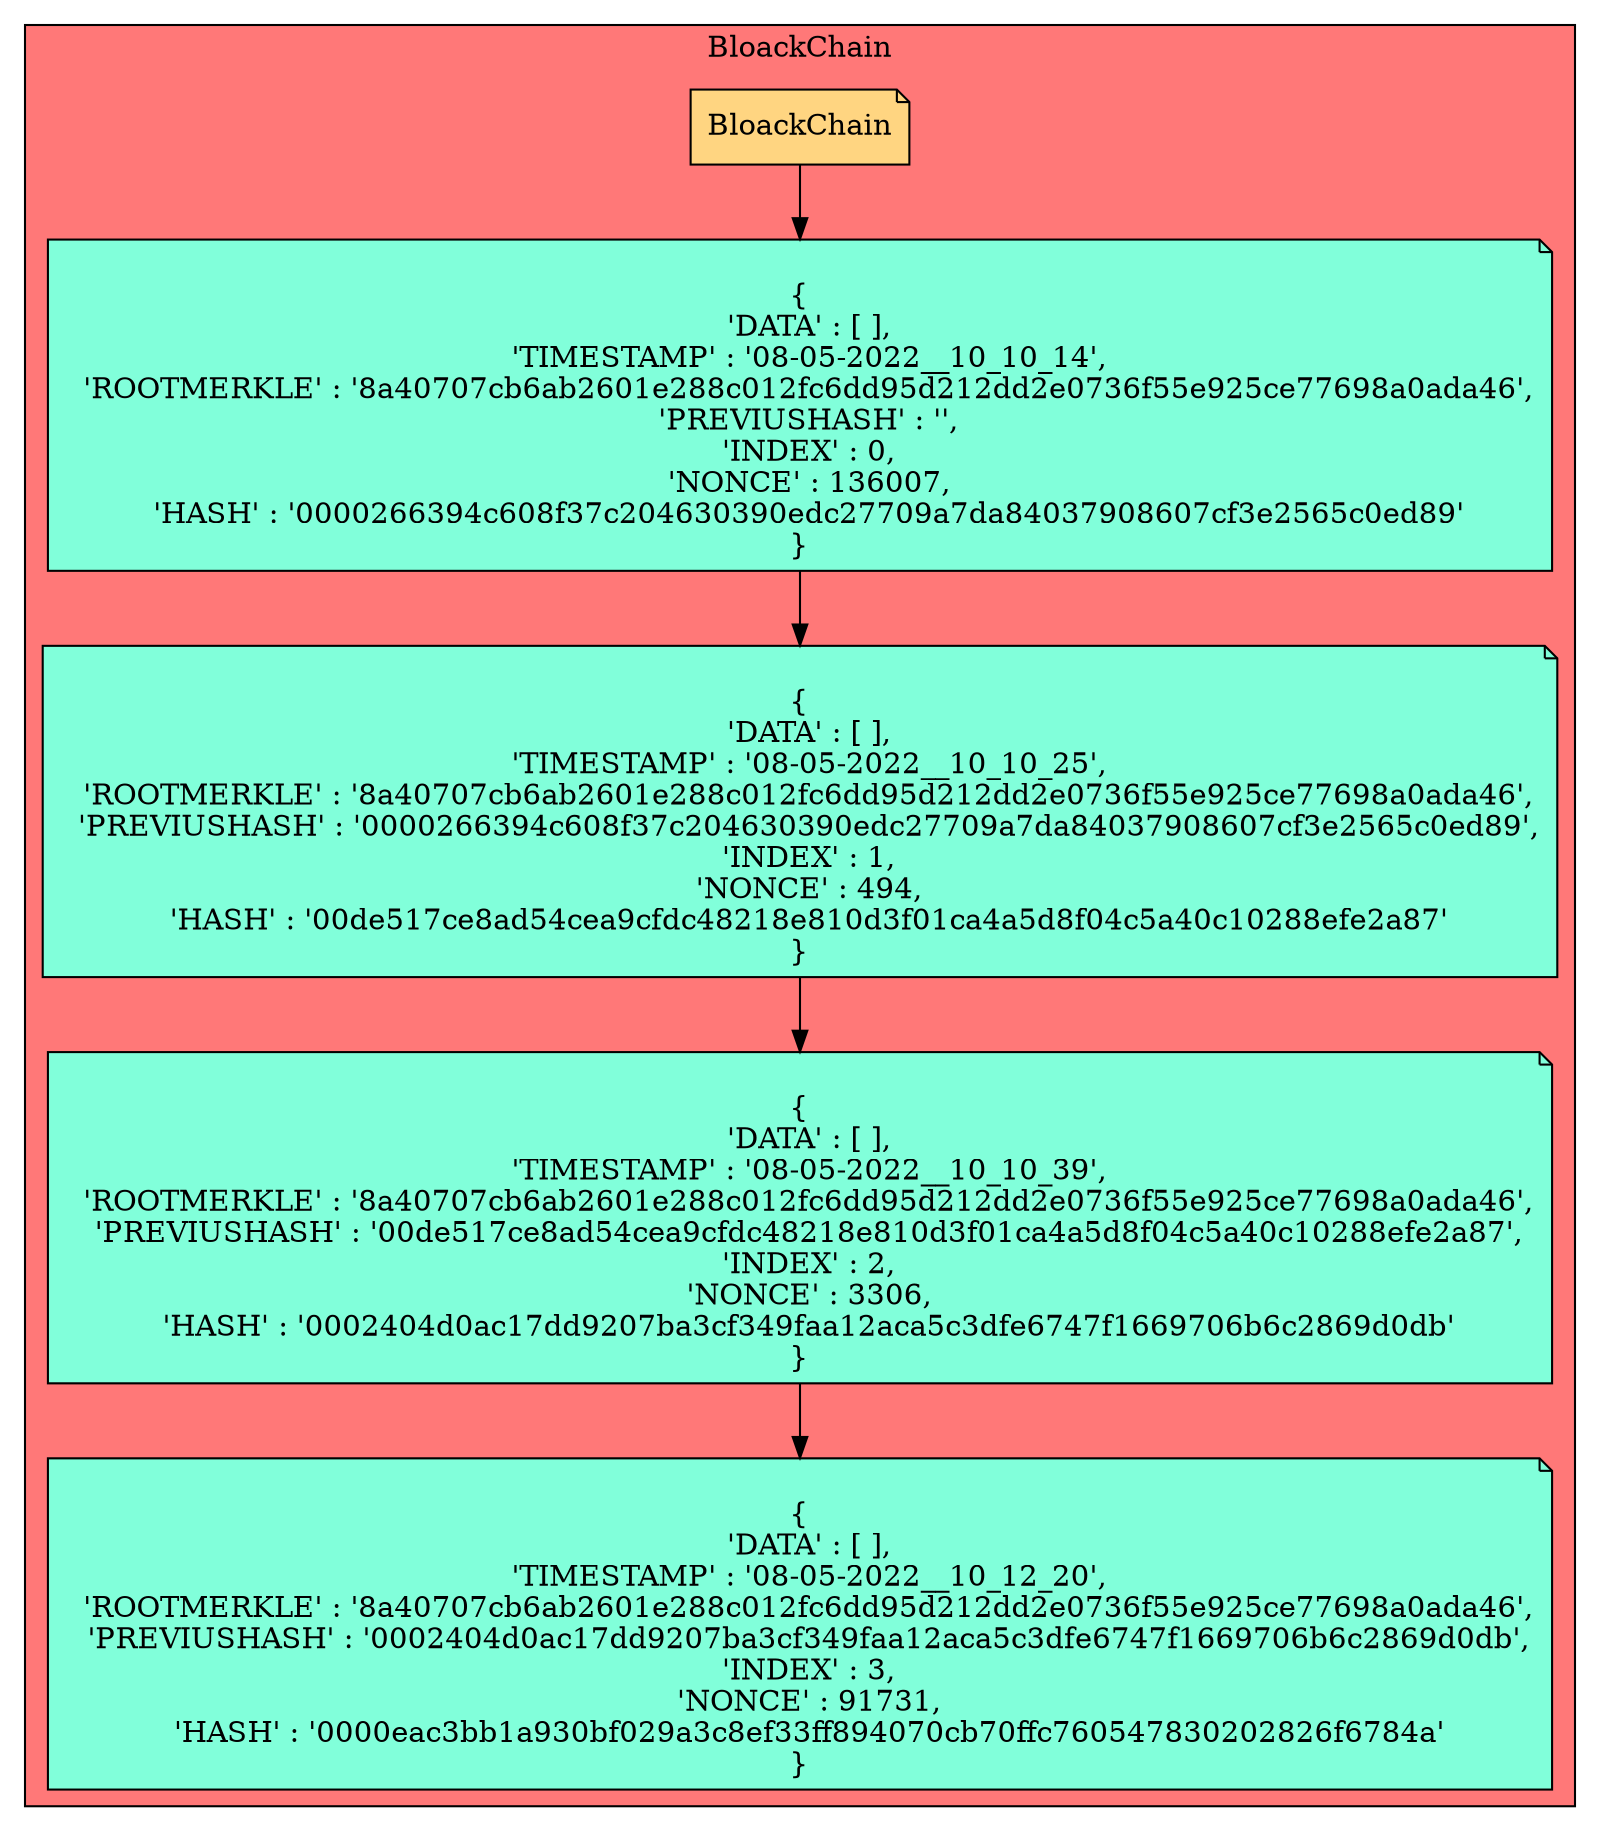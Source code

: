 digraph L {
node[shape=note fillcolor="#A181FF" style =filled]
subgraph cluster_p{
    label= " BloackChain "
 raiz[label = "BloackChain" fillcolor="#FFD581" ]    bgcolor = "#FF7878"
Nodo158904517[label="
{
  'DATA' : [ ],
  'TIMESTAMP' : '08-05-2022__10_10_14',
  'ROOTMERKLE' : '8a40707cb6ab2601e288c012fc6dd95d212dd2e0736f55e925ce77698a0ada46',
  'PREVIUSHASH' : '',
  'INDEX' : 0,
  'NONCE' : 136007,
  'HASH' : '0000266394c608f37c204630390edc27709a7da84037908607cf3e2565c0ed89'
}",fillcolor="#81FFDA"]
Nodo1983934696[label="
{
  'DATA' : [ ],
  'TIMESTAMP' : '08-05-2022__10_10_25',
  'ROOTMERKLE' : '8a40707cb6ab2601e288c012fc6dd95d212dd2e0736f55e925ce77698a0ada46',
  'PREVIUSHASH' : '0000266394c608f37c204630390edc27709a7da84037908607cf3e2565c0ed89',
  'INDEX' : 1,
  'NONCE' : 494,
  'HASH' : '00de517ce8ad54cea9cfdc48218e810d3f01ca4a5d8f04c5a40c10288efe2a87'
}",fillcolor="#81FFDA"]
Nodo1783088937[label="
{
  'DATA' : [ ],
  'TIMESTAMP' : '08-05-2022__10_10_39',
  'ROOTMERKLE' : '8a40707cb6ab2601e288c012fc6dd95d212dd2e0736f55e925ce77698a0ada46',
  'PREVIUSHASH' : '00de517ce8ad54cea9cfdc48218e810d3f01ca4a5d8f04c5a40c10288efe2a87',
  'INDEX' : 2,
  'NONCE' : 3306,
  'HASH' : '0002404d0ac17dd9207ba3cf349faa12aca5c3dfe6747f1669706b6c2869d0db'
}",fillcolor="#81FFDA"]
Nodo2064201827[label="
{
  'DATA' : [ ],
  'TIMESTAMP' : '08-05-2022__10_12_20',
  'ROOTMERKLE' : '8a40707cb6ab2601e288c012fc6dd95d212dd2e0736f55e925ce77698a0ada46',
  'PREVIUSHASH' : '0002404d0ac17dd9207ba3cf349faa12aca5c3dfe6747f1669706b6c2869d0db',
  'INDEX' : 3,
  'NONCE' : 91731,
  'HASH' : '0000eac3bb1a930bf029a3c8ef33ff894070cb70ffc760547830202826f6784a'
}",fillcolor="#81FFDA"]

raiz->Nodo158904517
Nodo158904517 -> Nodo1983934696

Nodo1983934696 -> Nodo1783088937

Nodo1783088937 -> Nodo2064201827
}}